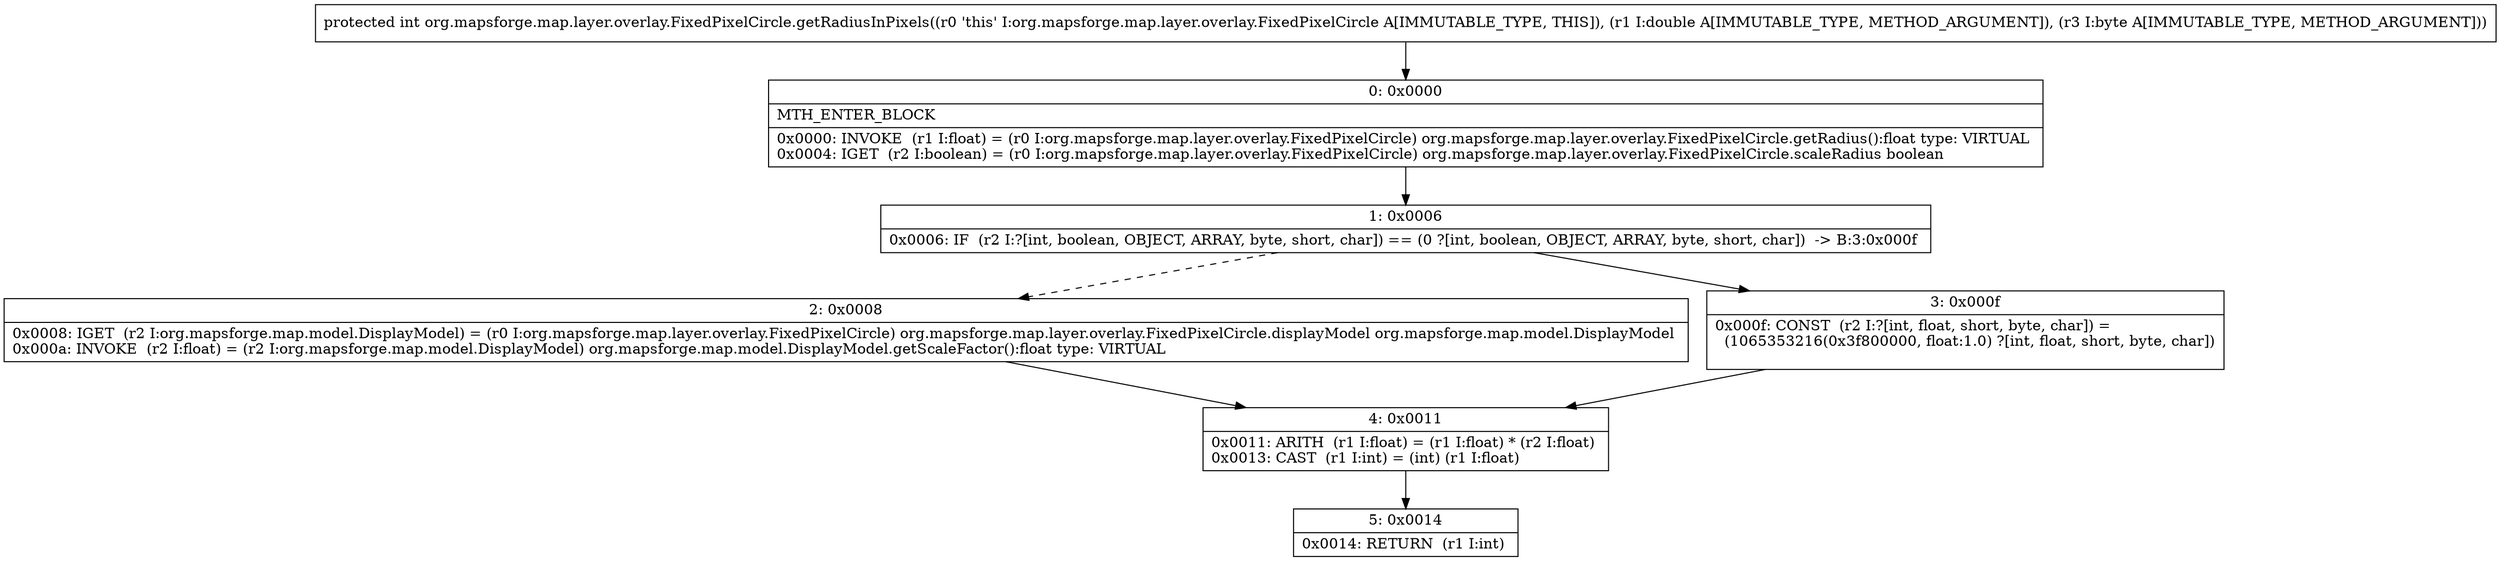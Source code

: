 digraph "CFG fororg.mapsforge.map.layer.overlay.FixedPixelCircle.getRadiusInPixels(DB)I" {
Node_0 [shape=record,label="{0\:\ 0x0000|MTH_ENTER_BLOCK\l|0x0000: INVOKE  (r1 I:float) = (r0 I:org.mapsforge.map.layer.overlay.FixedPixelCircle) org.mapsforge.map.layer.overlay.FixedPixelCircle.getRadius():float type: VIRTUAL \l0x0004: IGET  (r2 I:boolean) = (r0 I:org.mapsforge.map.layer.overlay.FixedPixelCircle) org.mapsforge.map.layer.overlay.FixedPixelCircle.scaleRadius boolean \l}"];
Node_1 [shape=record,label="{1\:\ 0x0006|0x0006: IF  (r2 I:?[int, boolean, OBJECT, ARRAY, byte, short, char]) == (0 ?[int, boolean, OBJECT, ARRAY, byte, short, char])  \-\> B:3:0x000f \l}"];
Node_2 [shape=record,label="{2\:\ 0x0008|0x0008: IGET  (r2 I:org.mapsforge.map.model.DisplayModel) = (r0 I:org.mapsforge.map.layer.overlay.FixedPixelCircle) org.mapsforge.map.layer.overlay.FixedPixelCircle.displayModel org.mapsforge.map.model.DisplayModel \l0x000a: INVOKE  (r2 I:float) = (r2 I:org.mapsforge.map.model.DisplayModel) org.mapsforge.map.model.DisplayModel.getScaleFactor():float type: VIRTUAL \l}"];
Node_3 [shape=record,label="{3\:\ 0x000f|0x000f: CONST  (r2 I:?[int, float, short, byte, char]) = \l  (1065353216(0x3f800000, float:1.0) ?[int, float, short, byte, char])\l \l}"];
Node_4 [shape=record,label="{4\:\ 0x0011|0x0011: ARITH  (r1 I:float) = (r1 I:float) * (r2 I:float) \l0x0013: CAST  (r1 I:int) = (int) (r1 I:float) \l}"];
Node_5 [shape=record,label="{5\:\ 0x0014|0x0014: RETURN  (r1 I:int) \l}"];
MethodNode[shape=record,label="{protected int org.mapsforge.map.layer.overlay.FixedPixelCircle.getRadiusInPixels((r0 'this' I:org.mapsforge.map.layer.overlay.FixedPixelCircle A[IMMUTABLE_TYPE, THIS]), (r1 I:double A[IMMUTABLE_TYPE, METHOD_ARGUMENT]), (r3 I:byte A[IMMUTABLE_TYPE, METHOD_ARGUMENT])) }"];
MethodNode -> Node_0;
Node_0 -> Node_1;
Node_1 -> Node_2[style=dashed];
Node_1 -> Node_3;
Node_2 -> Node_4;
Node_3 -> Node_4;
Node_4 -> Node_5;
}

